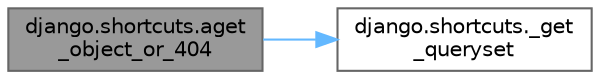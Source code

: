 digraph "django.shortcuts.aget_object_or_404"
{
 // LATEX_PDF_SIZE
  bgcolor="transparent";
  edge [fontname=Helvetica,fontsize=10,labelfontname=Helvetica,labelfontsize=10];
  node [fontname=Helvetica,fontsize=10,shape=box,height=0.2,width=0.4];
  rankdir="LR";
  Node1 [id="Node000001",label="django.shortcuts.aget\l_object_or_404",height=0.2,width=0.4,color="gray40", fillcolor="grey60", style="filled", fontcolor="black",tooltip=" "];
  Node1 -> Node2 [id="edge1_Node000001_Node000002",color="steelblue1",style="solid",tooltip=" "];
  Node2 [id="Node000002",label="django.shortcuts._get\l_queryset",height=0.2,width=0.4,color="grey40", fillcolor="white", style="filled",URL="$namespacedjango_1_1shortcuts.html#a831702cf1cdfab55605c39c6c5a1e0f9",tooltip=" "];
}
